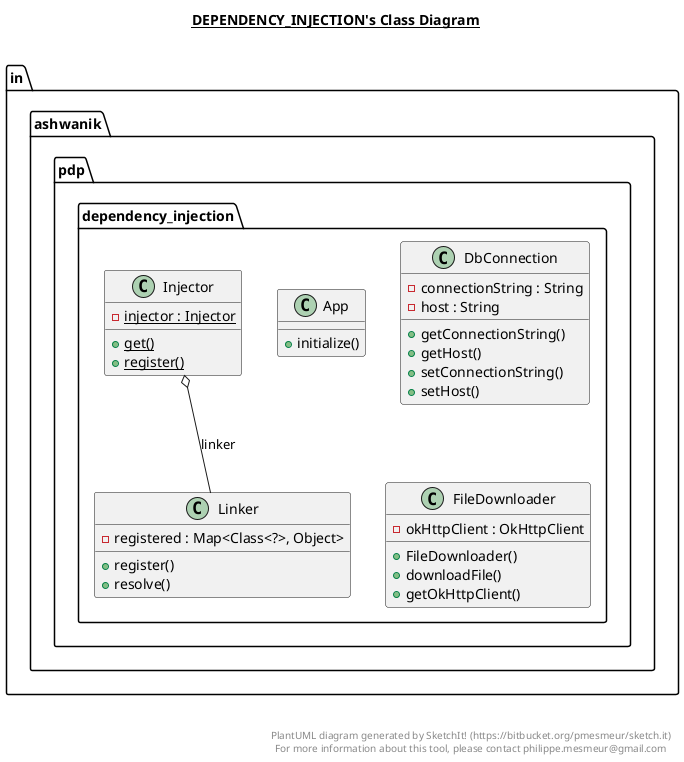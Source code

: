 @startuml

title __DEPENDENCY_INJECTION's Class Diagram__\n

  namespace in.ashwanik.pdp.dependency_injection {
    class in.ashwanik.pdp.dependency_injection.App {
        + initialize()
    }
  }
  

  namespace in.ashwanik.pdp.dependency_injection {
    class in.ashwanik.pdp.dependency_injection.DbConnection {
        - connectionString : String
        - host : String
        + getConnectionString()
        + getHost()
        + setConnectionString()
        + setHost()
    }
  }
  

  namespace in.ashwanik.pdp.dependency_injection {
    class in.ashwanik.pdp.dependency_injection.FileDownloader {
        - okHttpClient : OkHttpClient
        + FileDownloader()
        + downloadFile()
        + getOkHttpClient()
    }
  }
  

  namespace in.ashwanik.pdp.dependency_injection {
    class in.ashwanik.pdp.dependency_injection.Injector {
        {static} - injector : Injector
        {static} + get()
        {static} + register()
    }
  }
  

  namespace in.ashwanik.pdp.dependency_injection {
    class in.ashwanik.pdp.dependency_injection.Linker {
        - registered : Map<Class<?>, Object>
        + register()
        + resolve()
    }
  }
  

  in.ashwanik.pdp.dependency_injection.Injector o-- in.ashwanik.pdp.dependency_injection.Linker : linker


right footer


PlantUML diagram generated by SketchIt! (https://bitbucket.org/pmesmeur/sketch.it)
For more information about this tool, please contact philippe.mesmeur@gmail.com
endfooter

@enduml
